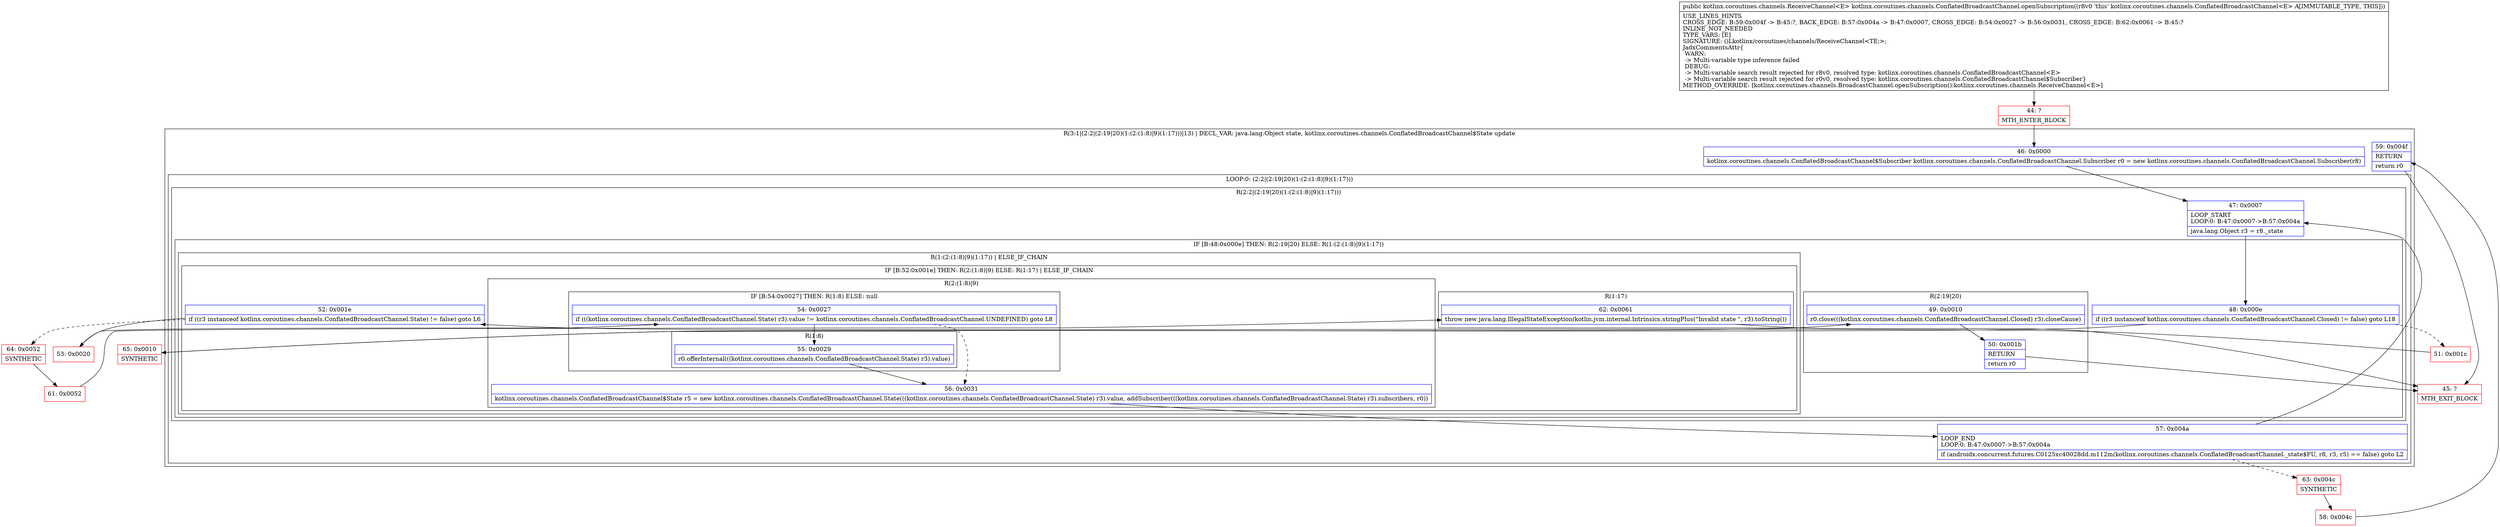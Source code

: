 digraph "CFG forkotlinx.coroutines.channels.ConflatedBroadcastChannel.openSubscription()Lkotlinx\/coroutines\/channels\/ReceiveChannel;" {
subgraph cluster_Region_2133219927 {
label = "R(3:1|(2:2|(2:19|20)(1:(2:(1:8)|9)(1:17)))|13) | DECL_VAR: java.lang.Object state, kotlinx.coroutines.channels.ConflatedBroadcastChannel$State update\l";
node [shape=record,color=blue];
Node_46 [shape=record,label="{46\:\ 0x0000|kotlinx.coroutines.channels.ConflatedBroadcastChannel$Subscriber kotlinx.coroutines.channels.ConflatedBroadcastChannel.Subscriber r0 = new kotlinx.coroutines.channels.ConflatedBroadcastChannel.Subscriber(r8)\l}"];
subgraph cluster_LoopRegion_132690532 {
label = "LOOP:0: (2:2|(2:19|20)(1:(2:(1:8)|9)(1:17)))";
node [shape=record,color=blue];
Node_57 [shape=record,label="{57\:\ 0x004a|LOOP_END\lLOOP:0: B:47:0x0007\-\>B:57:0x004a\l|if (androidx.concurrent.futures.C0125xc40028dd.m112m(kotlinx.coroutines.channels.ConflatedBroadcastChannel._state$FU, r8, r3, r5) == false) goto L2\l}"];
subgraph cluster_Region_672253254 {
label = "R(2:2|(2:19|20)(1:(2:(1:8)|9)(1:17)))";
node [shape=record,color=blue];
Node_47 [shape=record,label="{47\:\ 0x0007|LOOP_START\lLOOP:0: B:47:0x0007\-\>B:57:0x004a\l|java.lang.Object r3 = r8._state\l}"];
subgraph cluster_IfRegion_199413020 {
label = "IF [B:48:0x000e] THEN: R(2:19|20) ELSE: R(1:(2:(1:8)|9)(1:17))";
node [shape=record,color=blue];
Node_48 [shape=record,label="{48\:\ 0x000e|if ((r3 instanceof kotlinx.coroutines.channels.ConflatedBroadcastChannel.Closed) != false) goto L18\l}"];
subgraph cluster_Region_1064440980 {
label = "R(2:19|20)";
node [shape=record,color=blue];
Node_49 [shape=record,label="{49\:\ 0x0010|r0.close(((kotlinx.coroutines.channels.ConflatedBroadcastChannel.Closed) r3).closeCause)\l}"];
Node_50 [shape=record,label="{50\:\ 0x001b|RETURN\l|return r0\l}"];
}
subgraph cluster_Region_910808674 {
label = "R(1:(2:(1:8)|9)(1:17)) | ELSE_IF_CHAIN\l";
node [shape=record,color=blue];
subgraph cluster_IfRegion_672362841 {
label = "IF [B:52:0x001e] THEN: R(2:(1:8)|9) ELSE: R(1:17) | ELSE_IF_CHAIN\l";
node [shape=record,color=blue];
Node_52 [shape=record,label="{52\:\ 0x001e|if ((r3 instanceof kotlinx.coroutines.channels.ConflatedBroadcastChannel.State) != false) goto L6\l}"];
subgraph cluster_Region_1697177430 {
label = "R(2:(1:8)|9)";
node [shape=record,color=blue];
subgraph cluster_IfRegion_235846376 {
label = "IF [B:54:0x0027] THEN: R(1:8) ELSE: null";
node [shape=record,color=blue];
Node_54 [shape=record,label="{54\:\ 0x0027|if (((kotlinx.coroutines.channels.ConflatedBroadcastChannel.State) r3).value != kotlinx.coroutines.channels.ConflatedBroadcastChannel.UNDEFINED) goto L8\l}"];
subgraph cluster_Region_1624082796 {
label = "R(1:8)";
node [shape=record,color=blue];
Node_55 [shape=record,label="{55\:\ 0x0029|r0.offerInternal(((kotlinx.coroutines.channels.ConflatedBroadcastChannel.State) r3).value)\l}"];
}
}
Node_56 [shape=record,label="{56\:\ 0x0031|kotlinx.coroutines.channels.ConflatedBroadcastChannel$State r5 = new kotlinx.coroutines.channels.ConflatedBroadcastChannel.State(((kotlinx.coroutines.channels.ConflatedBroadcastChannel.State) r3).value, addSubscriber(((kotlinx.coroutines.channels.ConflatedBroadcastChannel.State) r3).subscribers, r0))\l}"];
}
subgraph cluster_Region_1287082719 {
label = "R(1:17)";
node [shape=record,color=blue];
Node_62 [shape=record,label="{62\:\ 0x0061|throw new java.lang.IllegalStateException(kotlin.jvm.internal.Intrinsics.stringPlus(\"Invalid state \", r3).toString())\l}"];
}
}
}
}
}
}
Node_59 [shape=record,label="{59\:\ 0x004f|RETURN\l|return r0\l}"];
}
Node_44 [shape=record,color=red,label="{44\:\ ?|MTH_ENTER_BLOCK\l}"];
Node_51 [shape=record,color=red,label="{51\:\ 0x001c}"];
Node_53 [shape=record,color=red,label="{53\:\ 0x0020}"];
Node_63 [shape=record,color=red,label="{63\:\ 0x004c|SYNTHETIC\l}"];
Node_58 [shape=record,color=red,label="{58\:\ 0x004c}"];
Node_45 [shape=record,color=red,label="{45\:\ ?|MTH_EXIT_BLOCK\l}"];
Node_64 [shape=record,color=red,label="{64\:\ 0x0052|SYNTHETIC\l}"];
Node_61 [shape=record,color=red,label="{61\:\ 0x0052}"];
Node_65 [shape=record,color=red,label="{65\:\ 0x0010|SYNTHETIC\l}"];
MethodNode[shape=record,label="{public kotlinx.coroutines.channels.ReceiveChannel\<E\> kotlinx.coroutines.channels.ConflatedBroadcastChannel.openSubscription((r8v0 'this' kotlinx.coroutines.channels.ConflatedBroadcastChannel\<E\> A[IMMUTABLE_TYPE, THIS]))  | USE_LINES_HINTS\lCROSS_EDGE: B:59:0x004f \-\> B:45:?, BACK_EDGE: B:57:0x004a \-\> B:47:0x0007, CROSS_EDGE: B:54:0x0027 \-\> B:56:0x0031, CROSS_EDGE: B:62:0x0061 \-\> B:45:?\lINLINE_NOT_NEEDED\lTYPE_VARS: [E]\lSIGNATURE: ()Lkotlinx\/coroutines\/channels\/ReceiveChannel\<TE;\>;\lJadxCommentsAttr\{\l WARN: \l \-\> Multi\-variable type inference failed\l DEBUG: \l \-\> Multi\-variable search result rejected for r8v0, resolved type: kotlinx.coroutines.channels.ConflatedBroadcastChannel\<E\>\l \-\> Multi\-variable search result rejected for r0v0, resolved type: kotlinx.coroutines.channels.ConflatedBroadcastChannel$Subscriber\}\lMETHOD_OVERRIDE: [kotlinx.coroutines.channels.BroadcastChannel.openSubscription():kotlinx.coroutines.channels.ReceiveChannel\<E\>]\l}"];
MethodNode -> Node_44;Node_46 -> Node_47;
Node_57 -> Node_47;
Node_57 -> Node_63[style=dashed];
Node_47 -> Node_48;
Node_48 -> Node_51[style=dashed];
Node_48 -> Node_65;
Node_49 -> Node_50;
Node_50 -> Node_45;
Node_52 -> Node_53;
Node_52 -> Node_64[style=dashed];
Node_54 -> Node_55;
Node_54 -> Node_56[style=dashed];
Node_55 -> Node_56;
Node_56 -> Node_57;
Node_62 -> Node_45;
Node_59 -> Node_45;
Node_44 -> Node_46;
Node_51 -> Node_52;
Node_53 -> Node_54;
Node_63 -> Node_58;
Node_58 -> Node_59;
Node_64 -> Node_61;
Node_61 -> Node_62;
Node_65 -> Node_49;
}


